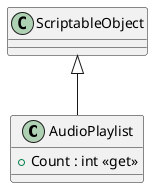 @startuml
class AudioPlaylist {
    + Count : int <<get>>
}
ScriptableObject <|-- AudioPlaylist
@enduml
